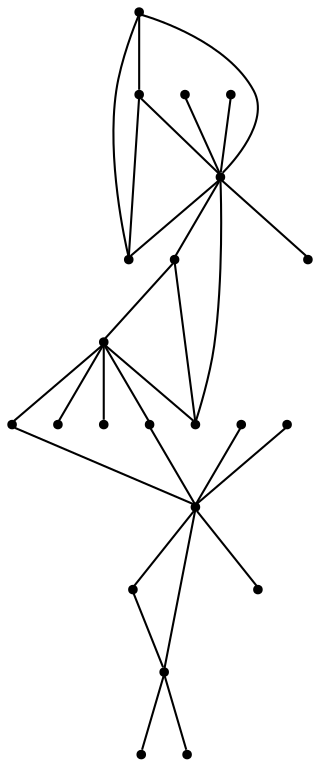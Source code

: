 graph {
  node [shape=point,comment="{\"directed\":false,\"doi\":\"10.1007/978-3-662-45803-7_5\",\"figure\":\"2 (4)\"}"]

  v0 [pos="1210.9521931311297,1212.5583191944136"]
  v1 [pos="1144.733824361103,1190.4884019605033"]
  v2 [pos="1078.5108746517449,1212.5583191944136"]
  v3 [pos="1144.733824361103,1146.352893081451"]
  v4 [pos="1100.585148805426,1124.282975847541"]
  v5 [pos="1078.5108746517449,1124.282975847541"]
  v6 [pos="1012.2923468213247,1212.5583191944136"]
  v7 [pos="946.0737235546685,1212.5583191944136"]
  v8 [pos="1056.4366323101426,1124.282975847541"]
  v9 [pos="1012.2923468213248,1168.4228103153612"]
  v10 [pos="879.8511555902546,1212.5583191944136"]
  v11 [pos="813.6324050752837,1212.5583191944136"]
  v12 [pos="879.8511555902547,1168.4228103153612"]
  v13 [pos="968.14386213812,1124.282975847541"]
  v14 [pos="923.9995766493021,1124.282975847541"]
  v15 [pos="835.7067428531221,1124.282975847541"]
  v16 [pos="747.4140363052569,1168.4228103153612"]
  v17 [pos="813.6324686994411,1124.282975847541"]
  v18 [pos="681.1910865958989,1212.5583191944136"]
  v19 [pos="791.5582581699173,1124.282975847541"]
  v20 [pos="659.1169396905327,1124.282975847541"]
  v21 [pos="703.2654243737375,1124.282975847541"]

  v0 -- v1 [id="-1",pos="1210.9521931311297,1212.5583191944136 1144.733824361103,1190.4884019605033 1144.733824361103,1190.4884019605033 1144.733824361103,1190.4884019605033"]
  v18 -- v21 [id="-2",pos="681.1910865958989,1212.5583191944136 703.2654243737375,1124.282975847541 703.2654243737375,1124.282975847541 703.2654243737375,1124.282975847541"]
  v18 -- v20 [id="-3",pos="681.1910865958989,1212.5583191944136 659.1169396905327,1124.282975847541 659.1169396905327,1124.282975847541 659.1169396905327,1124.282975847541"]
  v16 -- v18 [id="-4",pos="747.4140363052569,1168.4228103153612 681.1910865958989,1212.5583191944136 681.1910865958989,1212.5583191944136 681.1910865958989,1212.5583191944136"]
  v11 -- v19 [id="-5",pos="813.6324050752837,1212.5583191944136 791.5582581699173,1124.282975847541 791.5582581699173,1124.282975847541 791.5582581699173,1124.282975847541"]
  v11 -- v18 [id="-6",pos="813.6324050752837,1212.5583191944136 681.1910865958989,1212.5583191944136 681.1910865958989,1212.5583191944136 681.1910865958989,1212.5583191944136"]
  v17 -- v11 [id="-7",pos="813.6324686994411,1124.282975847541 813.6324050752837,1212.5583191944136 813.6324050752837,1212.5583191944136 813.6324050752837,1212.5583191944136"]
  v11 -- v16 [id="-8",pos="813.6324050752837,1212.5583191944136 747.4140363052569,1168.4228103153612 747.4140363052569,1168.4228103153612 747.4140363052569,1168.4228103153612"]
  v15 -- v11 [id="-9",pos="835.7067428531221,1124.282975847541 813.6324050752837,1212.5583191944136 813.6324050752837,1212.5583191944136 813.6324050752837,1212.5583191944136"]
  v12 -- v11 [id="-10",pos="879.8511555902547,1168.4228103153612 813.6324050752837,1212.5583191944136 813.6324050752837,1212.5583191944136 813.6324050752837,1212.5583191944136"]
  v7 -- v14 [id="-11",pos="946.0737235546685,1212.5583191944136 923.9995766493021,1124.282975847541 923.9995766493021,1124.282975847541 923.9995766493021,1124.282975847541"]
  v7 -- v13 [id="-12",pos="946.0737235546685,1212.5583191944136 968.14386213812,1124.282975847541 968.14386213812,1124.282975847541 968.14386213812,1124.282975847541"]
  v7 -- v12 [id="-13",pos="946.0737235546685,1212.5583191944136 879.8511555902547,1168.4228103153612 879.8511555902547,1168.4228103153612 879.8511555902547,1168.4228103153612"]
  v7 -- v10 [id="-14",pos="946.0737235546685,1212.5583191944136 879.8511555902546,1212.5583191944136 879.8511555902546,1212.5583191944136 879.8511555902546,1212.5583191944136"]
  v10 -- v11 [id="-15",pos="879.8511555902546,1212.5583191944136 813.6324050752837,1212.5583191944136 813.6324050752837,1212.5583191944136 813.6324050752837,1212.5583191944136"]
  v7 -- v9 [id="-16",pos="946.0737235546685,1212.5583191944136 1012.2923468213248,1168.4228103153612 1012.2923468213248,1168.4228103153612 1012.2923468213248,1168.4228103153612"]
  v6 -- v9 [id="-17",pos="1012.2923468213247,1212.5583191944136 1012.2923468213248,1168.4228103153612 1012.2923468213248,1168.4228103153612 1012.2923468213248,1168.4228103153612"]
  v9 -- v2 [id="-18",pos="1012.2923468213248,1168.4228103153612 1078.5108746517449,1212.5583191944136 1078.5108746517449,1212.5583191944136 1078.5108746517449,1212.5583191944136"]
  v8 -- v2 [id="-19",pos="1056.4366323101426,1124.282975847541 1078.5108746517449,1212.5583191944136 1078.5108746517449,1212.5583191944136 1078.5108746517449,1212.5583191944136"]
  v2 -- v6 [id="-20",pos="1078.5108746517449,1212.5583191944136 1012.2923468213247,1212.5583191944136 1012.2923468213247,1212.5583191944136 1012.2923468213247,1212.5583191944136"]
  v6 -- v7 [id="-21",pos="1012.2923468213247,1212.5583191944136 946.0737235546685,1212.5583191944136 946.0737235546685,1212.5583191944136 946.0737235546685,1212.5583191944136"]
  v2 -- v5 [id="-22",pos="1078.5108746517449,1212.5583191944136 1078.5108746517449,1124.282975847541 1078.5108746517449,1124.282975847541 1078.5108746517449,1124.282975847541"]
  v2 -- v3 [id="-23",pos="1078.5108746517449,1212.5583191944136 1144.733824361103,1146.352893081451 1144.733824361103,1146.352893081451 1144.733824361103,1146.352893081451"]
  v4 -- v2 [id="-24",pos="1100.585148805426,1124.282975847541 1078.5108746517449,1212.5583191944136 1078.5108746517449,1212.5583191944136 1078.5108746517449,1212.5583191944136"]
  v1 -- v3 [id="-25",pos="1144.733824361103,1190.4884019605033 1144.733824361103,1146.352893081451 1144.733824361103,1146.352893081451 1144.733824361103,1146.352893081451"]
  v1 -- v2 [id="-26",pos="1144.733824361103,1190.4884019605033 1078.5108746517449,1212.5583191944136 1078.5108746517449,1212.5583191944136 1078.5108746517449,1212.5583191944136"]
  v3 -- v0 [id="-27",pos="1144.733824361103,1146.352893081451 1210.9521931311297,1212.5583191944136 1210.9521931311297,1212.5583191944136 1210.9521931311297,1212.5583191944136"]
  v0 -- v2 [id="-28",pos="1210.9521931311297,1212.5583191944136 1078.5108746517449,1212.5583191944136 1078.5108746517449,1212.5583191944136 1078.5108746517449,1212.5583191944136"]
}